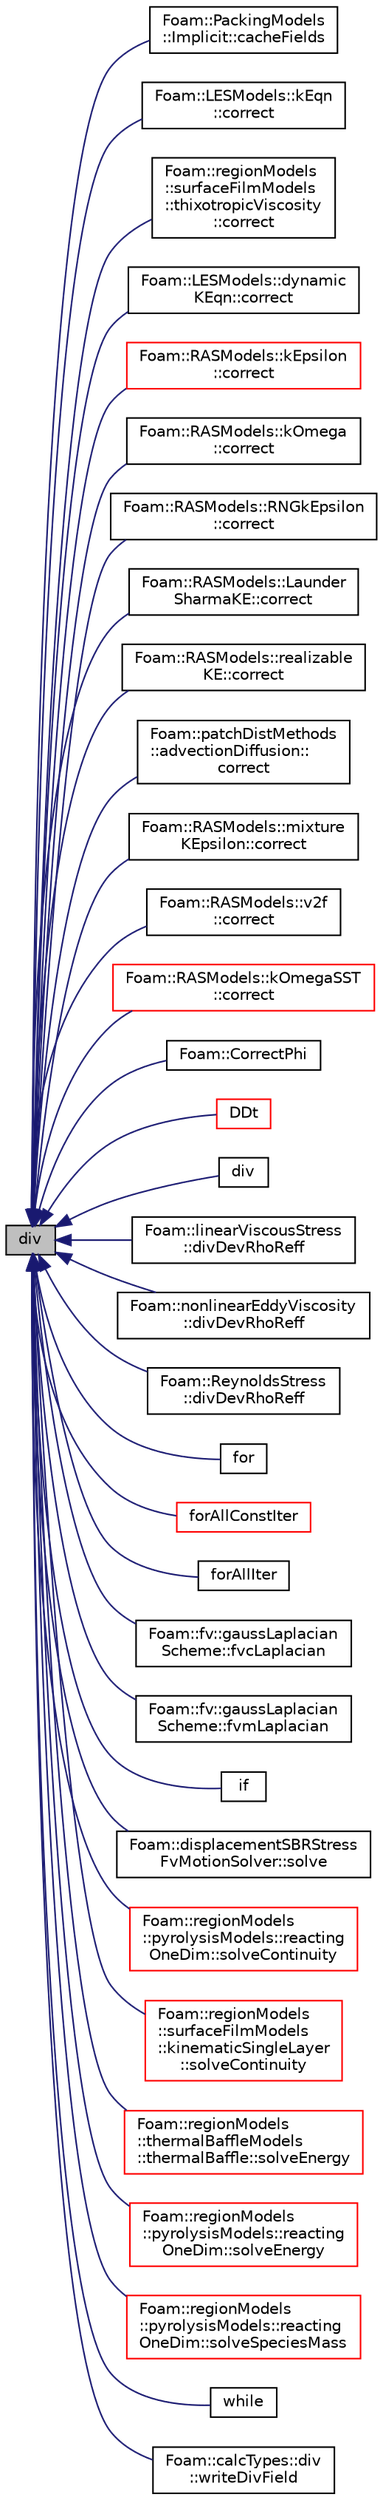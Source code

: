digraph "div"
{
  bgcolor="transparent";
  edge [fontname="Helvetica",fontsize="10",labelfontname="Helvetica",labelfontsize="10"];
  node [fontname="Helvetica",fontsize="10",shape=record];
  rankdir="LR";
  Node1 [label="div",height=0.2,width=0.4,color="black", fillcolor="grey75", style="filled", fontcolor="black"];
  Node1 -> Node2 [dir="back",color="midnightblue",fontsize="10",style="solid",fontname="Helvetica"];
  Node2 [label="Foam::PackingModels\l::Implicit::cacheFields",height=0.2,width=0.4,color="black",URL="$a01039.html#a6005414ac27ae3e0b5a783ba216c1906",tooltip="Calculate the inter particles stresses. "];
  Node1 -> Node3 [dir="back",color="midnightblue",fontsize="10",style="solid",fontname="Helvetica"];
  Node3 [label="Foam::LESModels::kEqn\l::correct",height=0.2,width=0.4,color="black",URL="$a01227.html#a3ae44b28050c3aa494c1d8e18cf618c1",tooltip="Correct eddy-Viscosity and related properties. "];
  Node1 -> Node4 [dir="back",color="midnightblue",fontsize="10",style="solid",fontname="Helvetica"];
  Node4 [label="Foam::regionModels\l::surfaceFilmModels\l::thixotropicViscosity\l::correct",height=0.2,width=0.4,color="black",URL="$a02603.html#a2e639533765b4cde1bd3d0f0c528aa6c",tooltip="Correct. "];
  Node1 -> Node5 [dir="back",color="midnightblue",fontsize="10",style="solid",fontname="Helvetica"];
  Node5 [label="Foam::LESModels::dynamic\lKEqn::correct",height=0.2,width=0.4,color="black",URL="$a00602.html#a3ae44b28050c3aa494c1d8e18cf618c1",tooltip="Correct Eddy-Viscosity and related properties. "];
  Node1 -> Node6 [dir="back",color="midnightblue",fontsize="10",style="solid",fontname="Helvetica"];
  Node6 [label="Foam::RASModels::kEpsilon\l::correct",height=0.2,width=0.4,color="red",URL="$a01226.html#a3ae44b28050c3aa494c1d8e18cf618c1",tooltip="Solve the turbulence equations and correct the turbulence viscosity. "];
  Node1 -> Node7 [dir="back",color="midnightblue",fontsize="10",style="solid",fontname="Helvetica"];
  Node7 [label="Foam::RASModels::kOmega\l::correct",height=0.2,width=0.4,color="black",URL="$a01243.html#a3ae44b28050c3aa494c1d8e18cf618c1",tooltip="Solve the turbulence equations and correct the turbulence viscosity. "];
  Node1 -> Node8 [dir="back",color="midnightblue",fontsize="10",style="solid",fontname="Helvetica"];
  Node8 [label="Foam::RASModels::RNGkEpsilon\l::correct",height=0.2,width=0.4,color="black",URL="$a02205.html#a3ae44b28050c3aa494c1d8e18cf618c1",tooltip="Solve the turbulence equations and correct the turbulence viscosity. "];
  Node1 -> Node9 [dir="back",color="midnightblue",fontsize="10",style="solid",fontname="Helvetica"];
  Node9 [label="Foam::RASModels::Launder\lSharmaKE::correct",height=0.2,width=0.4,color="black",URL="$a01273.html#a3ae44b28050c3aa494c1d8e18cf618c1",tooltip="Solve the turbulence equations and correct the turbulence viscosity. "];
  Node1 -> Node10 [dir="back",color="midnightblue",fontsize="10",style="solid",fontname="Helvetica"];
  Node10 [label="Foam::RASModels::realizable\lKE::correct",height=0.2,width=0.4,color="black",URL="$a02098.html#a3ae44b28050c3aa494c1d8e18cf618c1",tooltip="Solve the turbulence equations and correct the turbulence viscosity. "];
  Node1 -> Node11 [dir="back",color="midnightblue",fontsize="10",style="solid",fontname="Helvetica"];
  Node11 [label="Foam::patchDistMethods\l::advectionDiffusion::\lcorrect",height=0.2,width=0.4,color="black",URL="$a00032.html#a612bb420e07dbe61608dafebdebbaf8a",tooltip="Correct the given distance-to-patch and normal-to-patch fields. "];
  Node1 -> Node12 [dir="back",color="midnightblue",fontsize="10",style="solid",fontname="Helvetica"];
  Node12 [label="Foam::RASModels::mixture\lKEpsilon::correct",height=0.2,width=0.4,color="black",URL="$a01518.html#a3ae44b28050c3aa494c1d8e18cf618c1",tooltip="Solve the turbulence equations and correct the turbulence viscosity. "];
  Node1 -> Node13 [dir="back",color="midnightblue",fontsize="10",style="solid",fontname="Helvetica"];
  Node13 [label="Foam::RASModels::v2f\l::correct",height=0.2,width=0.4,color="black",URL="$a02772.html#a3ae44b28050c3aa494c1d8e18cf618c1",tooltip="Solve the turbulence equations and correct the turbulence viscosity. "];
  Node1 -> Node14 [dir="back",color="midnightblue",fontsize="10",style="solid",fontname="Helvetica"];
  Node14 [label="Foam::RASModels::kOmegaSST\l::correct",height=0.2,width=0.4,color="red",URL="$a01244.html#a3ae44b28050c3aa494c1d8e18cf618c1",tooltip="Solve the turbulence equations and correct the turbulence viscosity. "];
  Node1 -> Node15 [dir="back",color="midnightblue",fontsize="10",style="solid",fontname="Helvetica"];
  Node15 [label="Foam::CorrectPhi",height=0.2,width=0.4,color="black",URL="$a10725.html#ac25e7d2bbe87588cbf10d96cc1ae09a3"];
  Node1 -> Node16 [dir="back",color="midnightblue",fontsize="10",style="solid",fontname="Helvetica"];
  Node16 [label="DDt",height=0.2,width=0.4,color="red",URL="$a10759.html#ab0b7059288d30051ab6817560484a801"];
  Node1 -> Node17 [dir="back",color="midnightblue",fontsize="10",style="solid",fontname="Helvetica"];
  Node17 [label="div",height=0.2,width=0.4,color="black",URL="$a10759.html#abbb760de2a7bb1e44718c25569c61ed2"];
  Node1 -> Node18 [dir="back",color="midnightblue",fontsize="10",style="solid",fontname="Helvetica"];
  Node18 [label="Foam::linearViscousStress\l::divDevRhoReff",height=0.2,width=0.4,color="black",URL="$a01349.html#acc389cc45eb481c08fc9fdbe24edd0da",tooltip="Return the source term for the momentum equation. "];
  Node1 -> Node19 [dir="back",color="midnightblue",fontsize="10",style="solid",fontname="Helvetica"];
  Node19 [label="Foam::nonlinearEddyViscosity\l::divDevRhoReff",height=0.2,width=0.4,color="black",URL="$a01620.html#acc389cc45eb481c08fc9fdbe24edd0da",tooltip="Return the source term for the momentum equation. "];
  Node1 -> Node20 [dir="back",color="midnightblue",fontsize="10",style="solid",fontname="Helvetica"];
  Node20 [label="Foam::ReynoldsStress\l::divDevRhoReff",height=0.2,width=0.4,color="black",URL="$a02190.html#acc389cc45eb481c08fc9fdbe24edd0da",tooltip="Return the source term for the momentum equation. "];
  Node1 -> Node21 [dir="back",color="midnightblue",fontsize="10",style="solid",fontname="Helvetica"];
  Node21 [label="for",height=0.2,width=0.4,color="black",URL="$a02936.html#af24e97c500d159f92c281d2129a10bb0"];
  Node1 -> Node22 [dir="back",color="midnightblue",fontsize="10",style="solid",fontname="Helvetica"];
  Node22 [label="forAllConstIter",height=0.2,width=0.4,color="red",URL="$a02956.html#ae21e2836509b0fa7f7cedf6493b11b09"];
  Node1 -> Node23 [dir="back",color="midnightblue",fontsize="10",style="solid",fontname="Helvetica"];
  Node23 [label="forAllIter",height=0.2,width=0.4,color="black",URL="$a03327.html#aaaca96f2de03e39be860dca1ff20ef39"];
  Node1 -> Node24 [dir="back",color="midnightblue",fontsize="10",style="solid",fontname="Helvetica"];
  Node24 [label="Foam::fv::gaussLaplacian\lScheme::fvcLaplacian",height=0.2,width=0.4,color="black",URL="$a00906.html#a3b7763d1c413ef4161fb02b170ba7194"];
  Node1 -> Node25 [dir="back",color="midnightblue",fontsize="10",style="solid",fontname="Helvetica"];
  Node25 [label="Foam::fv::gaussLaplacian\lScheme::fvmLaplacian",height=0.2,width=0.4,color="black",URL="$a00906.html#ac363258e34a38773cd5e029506a4b945"];
  Node1 -> Node26 [dir="back",color="midnightblue",fontsize="10",style="solid",fontname="Helvetica"];
  Node26 [label="if",height=0.2,width=0.4,color="black",URL="$a02919.html#a8b7f998449b569bf0b55d8c54cbac3cc"];
  Node1 -> Node27 [dir="back",color="midnightblue",fontsize="10",style="solid",fontname="Helvetica"];
  Node27 [label="Foam::displacementSBRStress\lFvMotionSolver::solve",height=0.2,width=0.4,color="black",URL="$a00555.html#af7d39f0eac0af0ed5785935ac72a1e7d",tooltip="Solve for motion. "];
  Node1 -> Node28 [dir="back",color="midnightblue",fontsize="10",style="solid",fontname="Helvetica"];
  Node28 [label="Foam::regionModels\l::pyrolysisModels::reacting\lOneDim::solveContinuity",height=0.2,width=0.4,color="red",URL="$a02088.html#a1a4c7f06441e29b9703723dfd2e5976d",tooltip="Solve continuity equation. "];
  Node1 -> Node29 [dir="back",color="midnightblue",fontsize="10",style="solid",fontname="Helvetica"];
  Node29 [label="Foam::regionModels\l::surfaceFilmModels\l::kinematicSingleLayer\l::solveContinuity",height=0.2,width=0.4,color="red",URL="$a01237.html#a1a4c7f06441e29b9703723dfd2e5976d",tooltip="Solve continuity equation. "];
  Node1 -> Node30 [dir="back",color="midnightblue",fontsize="10",style="solid",fontname="Helvetica"];
  Node30 [label="Foam::regionModels\l::thermalBaffleModels\l::thermalBaffle::solveEnergy",height=0.2,width=0.4,color="red",URL="$a02575.html#a533e6e7fb2c00cd976a89d545355000c",tooltip="Solve energy equation. "];
  Node1 -> Node31 [dir="back",color="midnightblue",fontsize="10",style="solid",fontname="Helvetica"];
  Node31 [label="Foam::regionModels\l::pyrolysisModels::reacting\lOneDim::solveEnergy",height=0.2,width=0.4,color="red",URL="$a02088.html#a533e6e7fb2c00cd976a89d545355000c",tooltip="Solve energy. "];
  Node1 -> Node32 [dir="back",color="midnightblue",fontsize="10",style="solid",fontname="Helvetica"];
  Node32 [label="Foam::regionModels\l::pyrolysisModels::reacting\lOneDim::solveSpeciesMass",height=0.2,width=0.4,color="red",URL="$a02088.html#a11a62c12f16dc6c9ed50053f4b66d9a1",tooltip="Solve solid species mass conservation. "];
  Node1 -> Node33 [dir="back",color="midnightblue",fontsize="10",style="solid",fontname="Helvetica"];
  Node33 [label="while",height=0.2,width=0.4,color="black",URL="$a02919.html#ab13470e79e249d04c443bf59be9ff31d"];
  Node1 -> Node34 [dir="back",color="midnightblue",fontsize="10",style="solid",fontname="Helvetica"];
  Node34 [label="Foam::calcTypes::div\l::writeDivField",height=0.2,width=0.4,color="black",URL="$a00564.html#a138138ebc3e3dbaacaacb9cabdbe5df0",tooltip="Write div fields. "];
}
